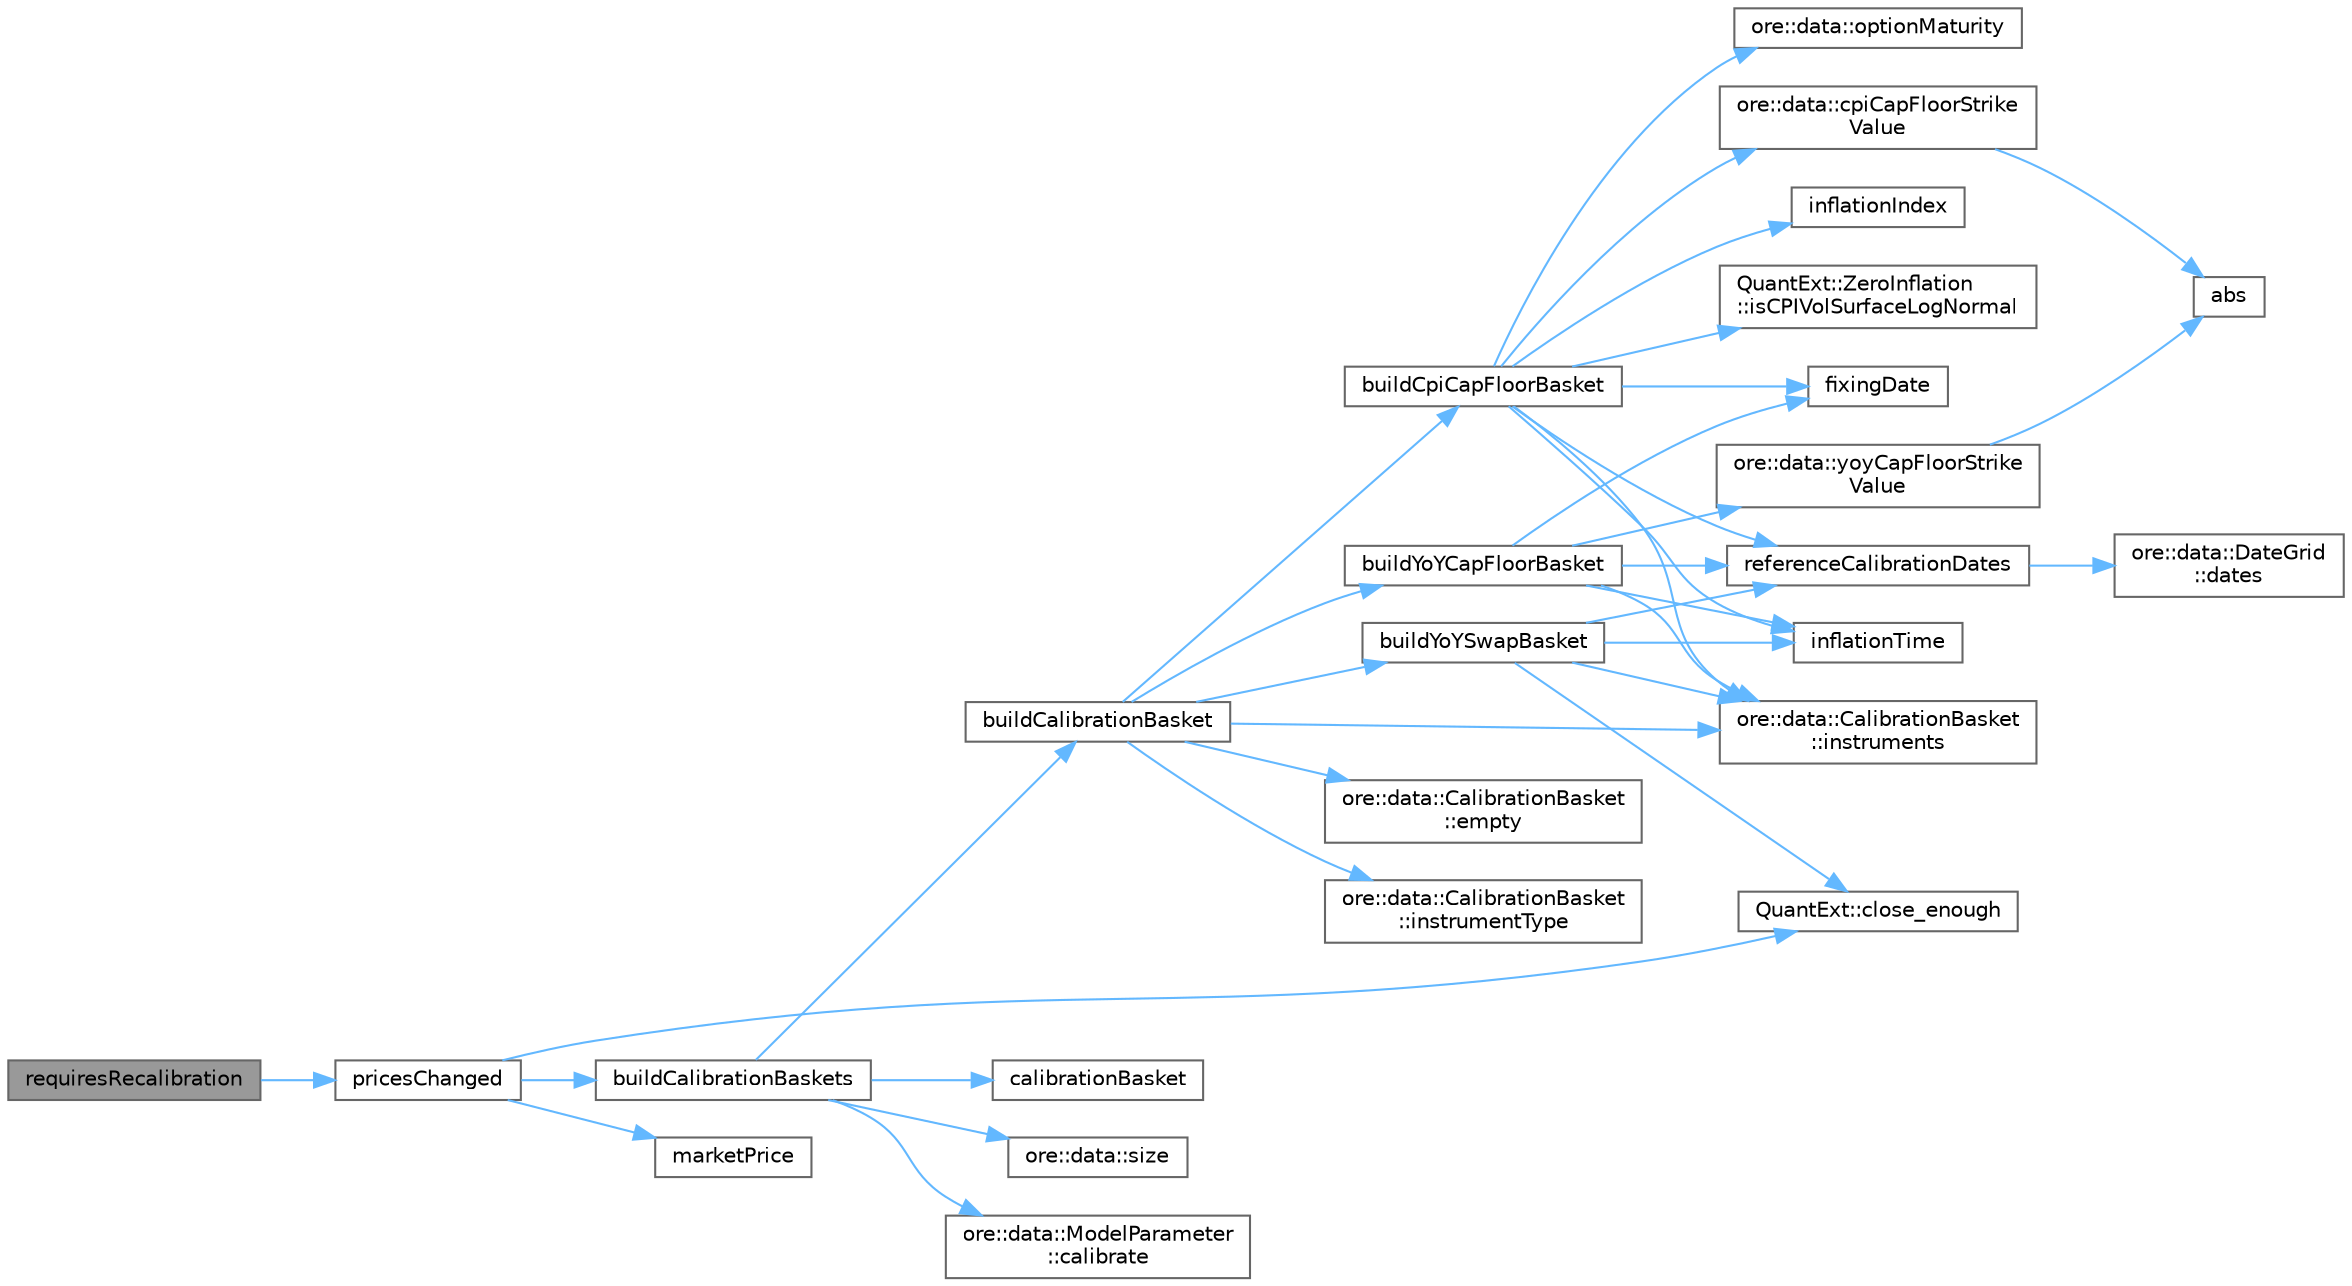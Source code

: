 digraph "requiresRecalibration"
{
 // INTERACTIVE_SVG=YES
 // LATEX_PDF_SIZE
  bgcolor="transparent";
  edge [fontname=Helvetica,fontsize=10,labelfontname=Helvetica,labelfontsize=10];
  node [fontname=Helvetica,fontsize=10,shape=box,height=0.2,width=0.4];
  rankdir="LR";
  Node1 [label="requiresRecalibration",height=0.2,width=0.4,color="gray40", fillcolor="grey60", style="filled", fontcolor="black",tooltip=" "];
  Node1 -> Node2 [color="steelblue1",style="solid"];
  Node2 [label="pricesChanged",height=0.2,width=0.4,color="grey40", fillcolor="white", style="filled",URL="$classore_1_1data_1_1_inf_jy_builder.html#a963ba81fda2b78c9565c4bbd02cd3504",tooltip=" "];
  Node2 -> Node3 [color="steelblue1",style="solid"];
  Node3 [label="buildCalibrationBaskets",height=0.2,width=0.4,color="grey40", fillcolor="white", style="filled",URL="$classore_1_1data_1_1_inf_jy_builder.html#a935e1c16b02ca6dbe5e1e5f32882b2c7",tooltip="Build any calibration baskets requested by the configuration i.e. via the data_ member."];
  Node3 -> Node4 [color="steelblue1",style="solid"];
  Node4 [label="buildCalibrationBasket",height=0.2,width=0.4,color="grey40", fillcolor="white", style="filled",URL="$classore_1_1data_1_1_inf_jy_builder.html#a04274cbe5a4625db825e42c300eef575",tooltip="Build the calibration basket."];
  Node4 -> Node5 [color="steelblue1",style="solid"];
  Node5 [label="buildCpiCapFloorBasket",height=0.2,width=0.4,color="grey40", fillcolor="white", style="filled",URL="$classore_1_1data_1_1_inf_jy_builder.html#a69c1e8a74b5a706e29821a070c83907d",tooltip="Build a CPI cap floor calibration basket."];
  Node5 -> Node6 [color="steelblue1",style="solid"];
  Node6 [label="ore::data::cpiCapFloorStrike\lValue",height=0.2,width=0.4,color="grey40", fillcolor="white", style="filled",URL="$namespaceore_1_1data.html#af404ba79b74e89755049cec81e49dd61",tooltip="Return a cpi cap/floor strike value, the input strike can be of type absolute or atm forward."];
  Node6 -> Node7 [color="steelblue1",style="solid"];
  Node7 [label="abs",height=0.2,width=0.4,color="grey40", fillcolor="white", style="filled",URL="C:/dev/ORE/documentation/QuantExt/doc/quantext.tag$namespace_quant_ext.html#a9af2048ec25ea1962eda9a08b70acbc3",tooltip=" "];
  Node5 -> Node8 [color="steelblue1",style="solid"];
  Node8 [label="fixingDate",height=0.2,width=0.4,color="grey40", fillcolor="white", style="filled",URL="C:/dev/ORE/documentation/QuantExt/doc/quantext.tag$namespace_quant_ext_1_1_zero_inflation.html#a57de786c1c8988b6da9d354282b4b370",tooltip=" "];
  Node5 -> Node9 [color="steelblue1",style="solid"];
  Node9 [label="inflationIndex",height=0.2,width=0.4,color="grey40", fillcolor="white", style="filled",URL="$classore_1_1data_1_1_inf_jy_builder.html#ad22960d15d32d9e5be44c045744d8a3a",tooltip=" "];
  Node5 -> Node10 [color="steelblue1",style="solid"];
  Node10 [label="inflationTime",height=0.2,width=0.4,color="grey40", fillcolor="white", style="filled",URL="C:/dev/ORE/documentation/QuantExt/doc/quantext.tag$namespace_quant_ext.html#a78aebbc0de375f5058e2837300a8c038",tooltip=" "];
  Node5 -> Node11 [color="steelblue1",style="solid"];
  Node11 [label="ore::data::CalibrationBasket\l::instruments",height=0.2,width=0.4,color="grey40", fillcolor="white", style="filled",URL="$classore_1_1data_1_1_calibration_basket.html#aadb5e6dbce35a5826e9760541a5447f8",tooltip=" "];
  Node5 -> Node12 [color="steelblue1",style="solid"];
  Node12 [label="QuantExt::ZeroInflation\l::isCPIVolSurfaceLogNormal",height=0.2,width=0.4,color="grey40", fillcolor="white", style="filled",URL="C:/dev/ORE/documentation/QuantExt/doc/quantext.tag$namespace_quant_ext_1_1_zero_inflation.html#ad1e7470dcdc1728ec6bca3266b35c85a",tooltip=" "];
  Node5 -> Node13 [color="steelblue1",style="solid"];
  Node13 [label="ore::data::optionMaturity",height=0.2,width=0.4,color="grey40", fillcolor="white", style="filled",URL="$namespaceore_1_1data.html#aa9698dcef891a7e39357dba10d3b1276",tooltip=" "];
  Node5 -> Node14 [color="steelblue1",style="solid"];
  Node14 [label="referenceCalibrationDates",height=0.2,width=0.4,color="grey40", fillcolor="white", style="filled",URL="$classore_1_1data_1_1_inf_jy_builder.html#acc7b35fae386b8e18ed5b7a4bbe99cea",tooltip="Create the reference calibration dates."];
  Node14 -> Node15 [color="steelblue1",style="solid"];
  Node15 [label="ore::data::DateGrid\l::dates",height=0.2,width=0.4,color="grey40", fillcolor="white", style="filled",URL="$classore_1_1data_1_1_date_grid.html#aca8cf8d394b2ce6e3662fe8a9db4a466",tooltip=" "];
  Node4 -> Node16 [color="steelblue1",style="solid"];
  Node16 [label="buildYoYCapFloorBasket",height=0.2,width=0.4,color="grey40", fillcolor="white", style="filled",URL="$classore_1_1data_1_1_inf_jy_builder.html#a62a24690024d3d23ae7d3f880eef8ef2",tooltip="Build a YoY cap floor calibration basket."];
  Node16 -> Node8 [color="steelblue1",style="solid"];
  Node16 -> Node10 [color="steelblue1",style="solid"];
  Node16 -> Node11 [color="steelblue1",style="solid"];
  Node16 -> Node14 [color="steelblue1",style="solid"];
  Node16 -> Node17 [color="steelblue1",style="solid"];
  Node17 [label="ore::data::yoyCapFloorStrike\lValue",height=0.2,width=0.4,color="grey40", fillcolor="white", style="filled",URL="$namespaceore_1_1data.html#a1e1fac0190b6d1bab00cb4a76fe22b1e",tooltip="Return a yoy cap/floor strike value, the input strike can be of type absolute or atm forward."];
  Node17 -> Node7 [color="steelblue1",style="solid"];
  Node4 -> Node18 [color="steelblue1",style="solid"];
  Node18 [label="buildYoYSwapBasket",height=0.2,width=0.4,color="grey40", fillcolor="white", style="filled",URL="$classore_1_1data_1_1_inf_jy_builder.html#a133d1dc488d0f63362752706f448007e",tooltip="Build a YoY swap calibration basket."];
  Node18 -> Node19 [color="steelblue1",style="solid"];
  Node19 [label="QuantExt::close_enough",height=0.2,width=0.4,color="grey40", fillcolor="white", style="filled",URL="C:/dev/ORE/documentation/QuantExt/doc/quantext.tag$namespace_quant_ext.html#a1cab4fb6a720eff245acb9f3a7a9e7c5",tooltip=" "];
  Node18 -> Node10 [color="steelblue1",style="solid"];
  Node18 -> Node11 [color="steelblue1",style="solid"];
  Node18 -> Node14 [color="steelblue1",style="solid"];
  Node4 -> Node20 [color="steelblue1",style="solid"];
  Node20 [label="ore::data::CalibrationBasket\l::empty",height=0.2,width=0.4,color="grey40", fillcolor="white", style="filled",URL="$classore_1_1data_1_1_calibration_basket.html#a644718bb2fb240de962dc3c9a1fdf0dc",tooltip="Returns true if the calibration basket is empty."];
  Node4 -> Node11 [color="steelblue1",style="solid"];
  Node4 -> Node21 [color="steelblue1",style="solid"];
  Node21 [label="ore::data::CalibrationBasket\l::instrumentType",height=0.2,width=0.4,color="grey40", fillcolor="white", style="filled",URL="$classore_1_1data_1_1_calibration_basket.html#aa525cac0662eacaed44a94894b9a002a",tooltip=" "];
  Node3 -> Node22 [color="steelblue1",style="solid"];
  Node22 [label="ore::data::ModelParameter\l::calibrate",height=0.2,width=0.4,color="grey40", fillcolor="white", style="filled",URL="$classore_1_1data_1_1_model_parameter.html#aacf0933dd9d459ffbedbac265f3269b5",tooltip=" "];
  Node3 -> Node23 [color="steelblue1",style="solid"];
  Node23 [label="calibrationBasket",height=0.2,width=0.4,color="grey40", fillcolor="white", style="filled",URL="$classore_1_1data_1_1_inf_jy_builder.html#a3bc0c8081ffc221edaa8f90c065a2747",tooltip="Find calibration basket with parameter value equal to parameter."];
  Node3 -> Node24 [color="steelblue1",style="solid"];
  Node24 [label="ore::data::size",height=0.2,width=0.4,color="grey40", fillcolor="white", style="filled",URL="$namespaceore_1_1data.html#a777e216dee6069b548bb87da7152699e",tooltip=" "];
  Node2 -> Node19 [color="steelblue1",style="solid"];
  Node2 -> Node25 [color="steelblue1",style="solid"];
  Node25 [label="marketPrice",height=0.2,width=0.4,color="grey40", fillcolor="white", style="filled",URL="$classore_1_1data_1_1_inf_jy_builder.html#af593b34ee8b56b6ca82ec295634a15e5",tooltip="Return the market value of the given calibration helper."];
}
